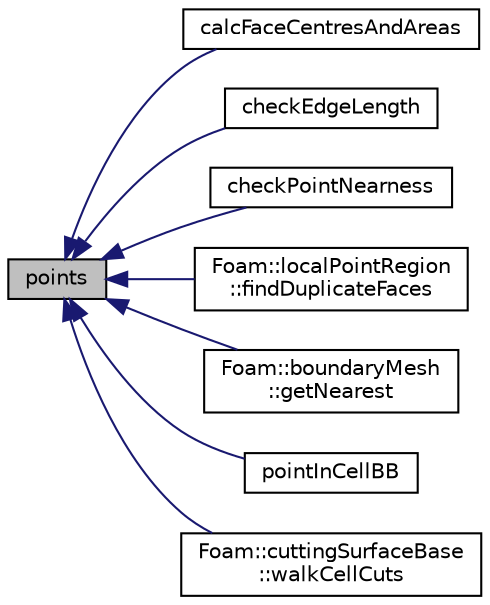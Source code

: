 digraph "points"
{
  bgcolor="transparent";
  edge [fontname="Helvetica",fontsize="10",labelfontname="Helvetica",labelfontsize="10"];
  node [fontname="Helvetica",fontsize="10",shape=record];
  rankdir="LR";
  Node1 [label="points",height=0.2,width=0.4,color="black", fillcolor="grey75", style="filled" fontcolor="black"];
  Node1 -> Node2 [dir="back",color="midnightblue",fontsize="10",style="solid",fontname="Helvetica"];
  Node2 [label="calcFaceCentresAndAreas",height=0.2,width=0.4,color="black",URL="$classFoam_1_1primitiveMesh.html#af5c1e7c6991333d32c7e4170f60ad50f",tooltip="Calculate face centres and areas. "];
  Node1 -> Node3 [dir="back",color="midnightblue",fontsize="10",style="solid",fontname="Helvetica"];
  Node3 [label="checkEdgeLength",height=0.2,width=0.4,color="black",URL="$classFoam_1_1primitiveMesh.html#a145e84d8bfb7889e6d5ec9031dd24b76",tooltip="Check edge length. "];
  Node1 -> Node4 [dir="back",color="midnightblue",fontsize="10",style="solid",fontname="Helvetica"];
  Node4 [label="checkPointNearness",height=0.2,width=0.4,color="black",URL="$classFoam_1_1primitiveMesh.html#a9df83be965ed44cae70466b2ad8efe58",tooltip="Check for point-point-nearness,. "];
  Node1 -> Node5 [dir="back",color="midnightblue",fontsize="10",style="solid",fontname="Helvetica"];
  Node5 [label="Foam::localPointRegion\l::findDuplicateFaces",height=0.2,width=0.4,color="black",URL="$classFoam_1_1localPointRegion.html#a6a37b082fe46b394cc065a8dfa76f62c",tooltip="Helper routine to find baffles (two boundary faces using the. "];
  Node1 -> Node6 [dir="back",color="midnightblue",fontsize="10",style="solid",fontname="Helvetica"];
  Node6 [label="Foam::boundaryMesh\l::getNearest",height=0.2,width=0.4,color="black",URL="$classFoam_1_1boundaryMesh.html#afc0c1d142df9fc42e5efffdf1f144d3a",tooltip="Get bMesh index of nearest face for every boundary face in. "];
  Node1 -> Node7 [dir="back",color="midnightblue",fontsize="10",style="solid",fontname="Helvetica"];
  Node7 [label="pointInCellBB",height=0.2,width=0.4,color="black",URL="$classFoam_1_1primitiveMesh.html#a10d14ad8e2629dbc897330ab411dc4cc",tooltip="Return true if the point in the cell bounding box. "];
  Node1 -> Node8 [dir="back",color="midnightblue",fontsize="10",style="solid",fontname="Helvetica"];
  Node8 [label="Foam::cuttingSurfaceBase\l::walkCellCuts",height=0.2,width=0.4,color="black",URL="$classFoam_1_1cuttingSurfaceBase.html#a13973a2752e1122847e87e07db0f56b2",tooltip="Walk cell cuts to create faces. "];
}
